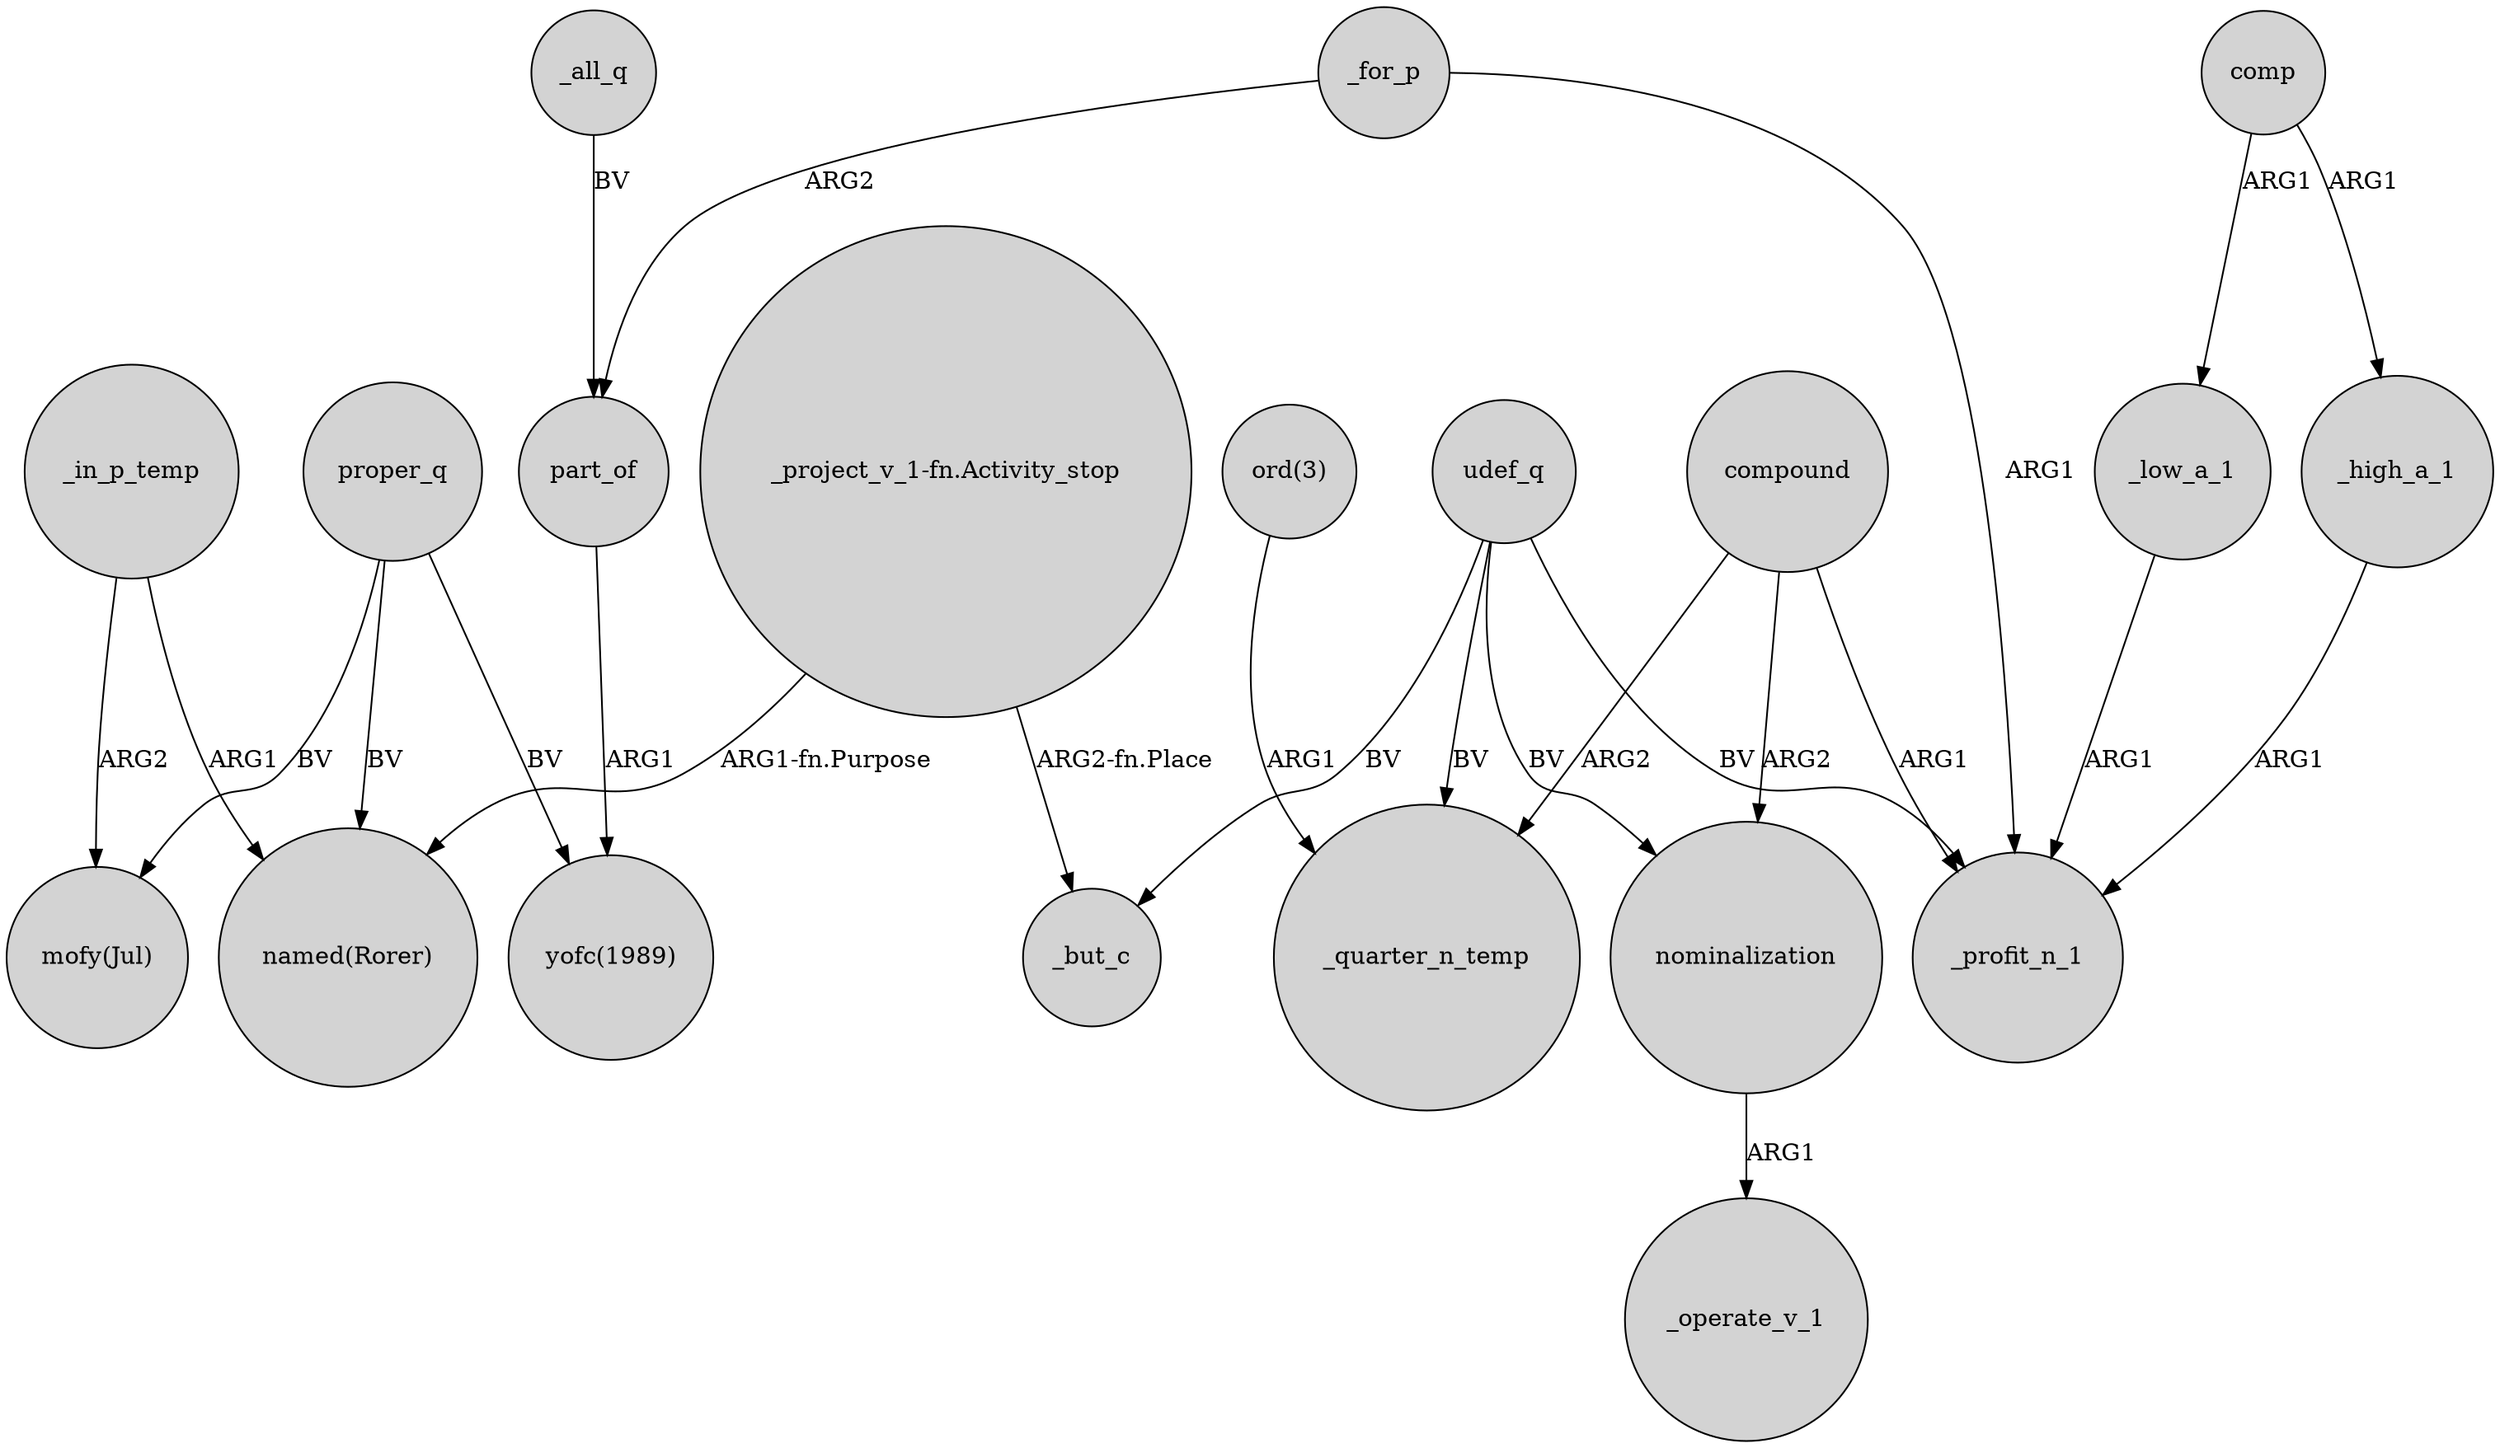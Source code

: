 digraph {
	node [shape=circle style=filled]
	_in_p_temp -> "mofy(Jul)" [label=ARG2]
	comp -> _low_a_1 [label=ARG1]
	"ord(3)" -> _quarter_n_temp [label=ARG1]
	_for_p -> _profit_n_1 [label=ARG1]
	udef_q -> nominalization [label=BV]
	_for_p -> part_of [label=ARG2]
	nominalization -> _operate_v_1 [label=ARG1]
	udef_q -> _profit_n_1 [label=BV]
	proper_q -> "named(Rorer)" [label=BV]
	_all_q -> part_of [label=BV]
	_low_a_1 -> _profit_n_1 [label=ARG1]
	udef_q -> _but_c [label=BV]
	compound -> nominalization [label=ARG2]
	_high_a_1 -> _profit_n_1 [label=ARG1]
	compound -> _quarter_n_temp [label=ARG2]
	comp -> _high_a_1 [label=ARG1]
	compound -> _profit_n_1 [label=ARG1]
	"_project_v_1-fn.Activity_stop" -> _but_c [label="ARG2-fn.Place"]
	proper_q -> "yofc(1989)" [label=BV]
	udef_q -> _quarter_n_temp [label=BV]
	part_of -> "yofc(1989)" [label=ARG1]
	proper_q -> "mofy(Jul)" [label=BV]
	"_project_v_1-fn.Activity_stop" -> "named(Rorer)" [label="ARG1-fn.Purpose"]
	_in_p_temp -> "named(Rorer)" [label=ARG1]
}
